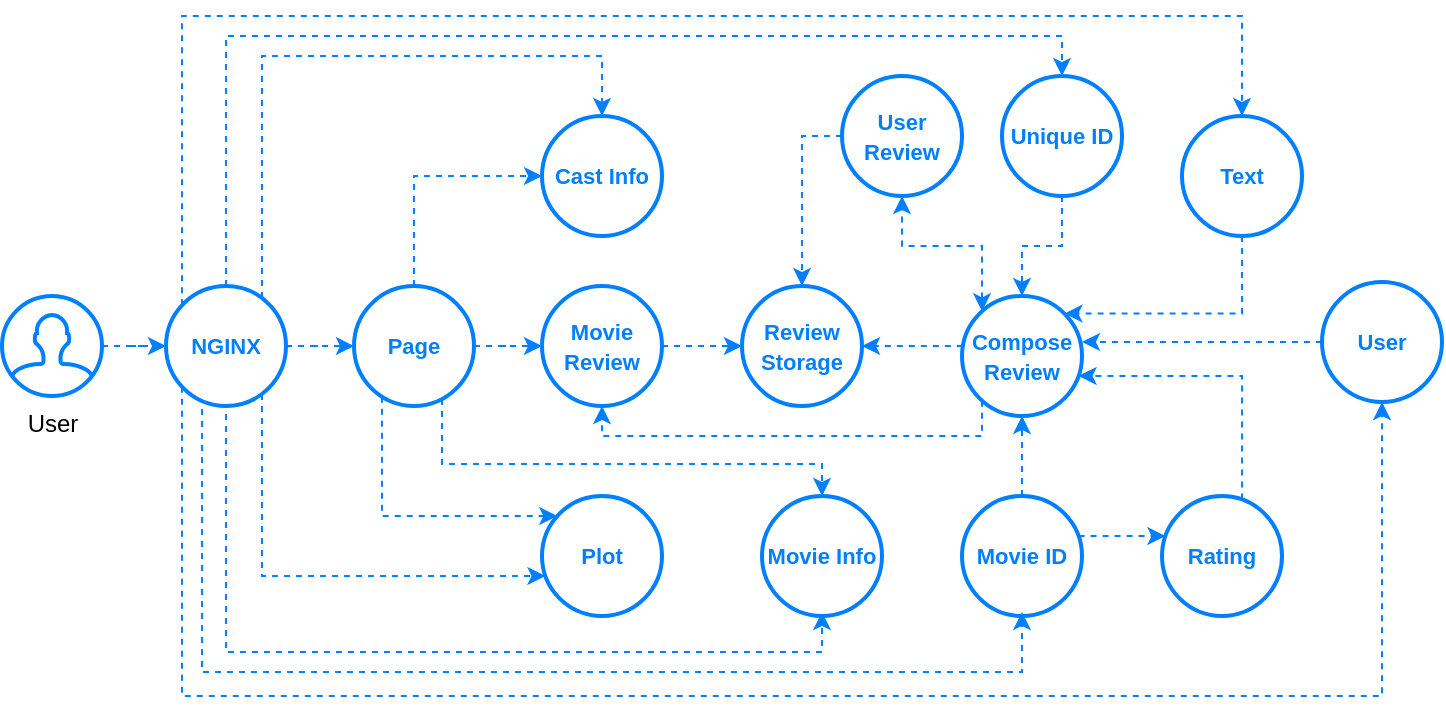 <mxfile version="14.0.4" type="github">
  <diagram id="fFLMlykMtMvEUAQZZa46" name="Page-1">
    <mxGraphModel dx="890" dy="393" grid="1" gridSize="10" guides="1" tooltips="1" connect="1" arrows="1" fold="1" page="1" pageScale="1" pageWidth="827" pageHeight="1169" math="0" shadow="0">
      <root>
        <mxCell id="0" />
        <mxCell id="1" parent="0" />
        <mxCell id="1gmpklXEuhJhRefvHGq0-20" style="edgeStyle=orthogonalEdgeStyle;rounded=0;orthogonalLoop=1;jettySize=auto;html=1;fillColor=#1ba1e2;strokeColor=#007FFF;dashed=1;" edge="1" parent="1" source="1gmpklXEuhJhRefvHGq0-1" target="1gmpklXEuhJhRefvHGq0-14">
          <mxGeometry relative="1" as="geometry" />
        </mxCell>
        <mxCell id="1gmpklXEuhJhRefvHGq0-1" value="User" style="html=1;verticalLabelPosition=bottom;align=center;labelBackgroundColor=#ffffff;verticalAlign=top;strokeWidth=2;shadow=0;dashed=0;shape=mxgraph.ios7.icons.user;strokeColor=#007FFF;" vertex="1" parent="1">
          <mxGeometry x="80" y="190" width="50" height="50" as="geometry" />
        </mxCell>
        <mxCell id="1gmpklXEuhJhRefvHGq0-26" style="edgeStyle=orthogonalEdgeStyle;rounded=0;orthogonalLoop=1;jettySize=auto;html=1;dashed=1;strokeColor=#007FFF;startArrow=none;startFill=0;" edge="1" parent="1" source="1gmpklXEuhJhRefvHGq0-3" target="1gmpklXEuhJhRefvHGq0-10">
          <mxGeometry relative="1" as="geometry">
            <mxPoint x="610" y="180" as="targetPoint" />
          </mxGeometry>
        </mxCell>
        <mxCell id="1gmpklXEuhJhRefvHGq0-3" value="&lt;span style=&quot;font-size: 11px&quot;&gt;&lt;b&gt;&lt;font color=&quot;#007fff&quot;&gt;Unique ID&lt;/font&gt;&lt;/b&gt;&lt;/span&gt;" style="ellipse;whiteSpace=wrap;html=1;aspect=fixed;strokeWidth=2;strokeColor=#007FFF;" vertex="1" parent="1">
          <mxGeometry x="580" y="80" width="60" height="60" as="geometry" />
        </mxCell>
        <mxCell id="1gmpklXEuhJhRefvHGq0-27" style="edgeStyle=orthogonalEdgeStyle;rounded=0;orthogonalLoop=1;jettySize=auto;html=1;dashed=1;strokeColor=#007FFF;startArrow=none;startFill=0;" edge="1" parent="1" source="1gmpklXEuhJhRefvHGq0-6" target="1gmpklXEuhJhRefvHGq0-10">
          <mxGeometry relative="1" as="geometry">
            <mxPoint x="600" y="280" as="targetPoint" />
          </mxGeometry>
        </mxCell>
        <mxCell id="1gmpklXEuhJhRefvHGq0-28" style="edgeStyle=orthogonalEdgeStyle;rounded=0;orthogonalLoop=1;jettySize=auto;html=1;dashed=1;strokeColor=#007FFF;" edge="1" parent="1" source="1gmpklXEuhJhRefvHGq0-6" target="1gmpklXEuhJhRefvHGq0-8">
          <mxGeometry relative="1" as="geometry">
            <mxPoint x="780" y="310" as="targetPoint" />
            <Array as="points">
              <mxPoint x="630" y="310" />
              <mxPoint x="630" y="310" />
            </Array>
          </mxGeometry>
        </mxCell>
        <mxCell id="1gmpklXEuhJhRefvHGq0-6" value="&lt;span style=&quot;font-size: 11px&quot;&gt;&lt;b&gt;&lt;font color=&quot;#007fff&quot;&gt;Movie ID&lt;/font&gt;&lt;/b&gt;&lt;/span&gt;" style="ellipse;whiteSpace=wrap;html=1;aspect=fixed;strokeWidth=2;strokeColor=#007FFF;" vertex="1" parent="1">
          <mxGeometry x="560" y="290" width="60" height="60" as="geometry" />
        </mxCell>
        <mxCell id="1gmpklXEuhJhRefvHGq0-29" style="edgeStyle=orthogonalEdgeStyle;rounded=0;orthogonalLoop=1;jettySize=auto;html=1;entryX=1;entryY=0;entryDx=0;entryDy=0;dashed=1;strokeColor=#007FFF;startArrow=none;startFill=0;" edge="1" parent="1" source="1gmpklXEuhJhRefvHGq0-7" target="1gmpklXEuhJhRefvHGq0-10">
          <mxGeometry relative="1" as="geometry">
            <Array as="points">
              <mxPoint x="700" y="199" />
            </Array>
          </mxGeometry>
        </mxCell>
        <mxCell id="1gmpklXEuhJhRefvHGq0-7" value="&lt;span style=&quot;font-size: 11px&quot;&gt;&lt;b&gt;&lt;font color=&quot;#007fff&quot;&gt;Text&lt;/font&gt;&lt;/b&gt;&lt;/span&gt;" style="ellipse;whiteSpace=wrap;html=1;aspect=fixed;strokeWidth=2;strokeColor=#007FFF;" vertex="1" parent="1">
          <mxGeometry x="670" y="100" width="60" height="60" as="geometry" />
        </mxCell>
        <mxCell id="1gmpklXEuhJhRefvHGq0-30" style="edgeStyle=orthogonalEdgeStyle;rounded=0;orthogonalLoop=1;jettySize=auto;html=1;dashed=1;strokeColor=#007FFF;" edge="1" parent="1" source="1gmpklXEuhJhRefvHGq0-8" target="1gmpklXEuhJhRefvHGq0-10">
          <mxGeometry relative="1" as="geometry">
            <Array as="points">
              <mxPoint x="700" y="230" />
            </Array>
          </mxGeometry>
        </mxCell>
        <mxCell id="1gmpklXEuhJhRefvHGq0-8" value="&lt;span style=&quot;font-size: 11px&quot;&gt;&lt;b&gt;&lt;font color=&quot;#007fff&quot;&gt;Rating&lt;/font&gt;&lt;/b&gt;&lt;/span&gt;" style="ellipse;whiteSpace=wrap;html=1;aspect=fixed;strokeWidth=2;strokeColor=#007FFF;" vertex="1" parent="1">
          <mxGeometry x="660" y="290" width="60" height="60" as="geometry" />
        </mxCell>
        <mxCell id="1gmpklXEuhJhRefvHGq0-37" style="edgeStyle=orthogonalEdgeStyle;rounded=0;orthogonalLoop=1;jettySize=auto;html=1;dashed=1;strokeColor=#007FFF;" edge="1" parent="1" source="1gmpklXEuhJhRefvHGq0-9">
          <mxGeometry relative="1" as="geometry">
            <mxPoint x="730" y="213" as="sourcePoint" />
            <mxPoint x="620" y="213" as="targetPoint" />
            <Array as="points" />
          </mxGeometry>
        </mxCell>
        <mxCell id="1gmpklXEuhJhRefvHGq0-9" value="&lt;span style=&quot;font-size: 11px&quot;&gt;&lt;b&gt;&lt;font color=&quot;#007fff&quot;&gt;User&lt;/font&gt;&lt;/b&gt;&lt;/span&gt;" style="ellipse;whiteSpace=wrap;html=1;aspect=fixed;strokeWidth=2;strokeColor=#007FFF;" vertex="1" parent="1">
          <mxGeometry x="740" y="183" width="60" height="60" as="geometry" />
        </mxCell>
        <mxCell id="1gmpklXEuhJhRefvHGq0-31" style="edgeStyle=orthogonalEdgeStyle;rounded=0;orthogonalLoop=1;jettySize=auto;html=1;dashed=1;strokeColor=#007FFF;" edge="1" parent="1" source="1gmpklXEuhJhRefvHGq0-10" target="1gmpklXEuhJhRefvHGq0-11">
          <mxGeometry relative="1" as="geometry">
            <Array as="points">
              <mxPoint x="550" y="215" />
              <mxPoint x="550" y="215" />
            </Array>
          </mxGeometry>
        </mxCell>
        <mxCell id="1gmpklXEuhJhRefvHGq0-33" style="edgeStyle=orthogonalEdgeStyle;rounded=0;orthogonalLoop=1;jettySize=auto;html=1;dashed=1;strokeColor=#007FFF;startArrow=classic;startFill=1;" edge="1" parent="1" source="1gmpklXEuhJhRefvHGq0-10" target="1gmpklXEuhJhRefvHGq0-12">
          <mxGeometry relative="1" as="geometry">
            <Array as="points">
              <mxPoint x="570" y="165" />
              <mxPoint x="530" y="165" />
            </Array>
          </mxGeometry>
        </mxCell>
        <mxCell id="1gmpklXEuhJhRefvHGq0-35" style="edgeStyle=orthogonalEdgeStyle;rounded=0;orthogonalLoop=1;jettySize=auto;html=1;dashed=1;strokeColor=#007FFF;" edge="1" parent="1" source="1gmpklXEuhJhRefvHGq0-10" target="1gmpklXEuhJhRefvHGq0-13">
          <mxGeometry relative="1" as="geometry">
            <mxPoint x="580" y="245.284" as="sourcePoint" />
            <mxPoint x="380" y="242" as="targetPoint" />
            <Array as="points">
              <mxPoint x="570" y="260" />
              <mxPoint x="380" y="260" />
            </Array>
          </mxGeometry>
        </mxCell>
        <mxCell id="1gmpklXEuhJhRefvHGq0-10" value="&lt;span style=&quot;font-size: 11px&quot;&gt;&lt;b&gt;&lt;font color=&quot;#007fff&quot;&gt;Compose Review&lt;/font&gt;&lt;/b&gt;&lt;/span&gt;" style="ellipse;whiteSpace=wrap;html=1;aspect=fixed;strokeWidth=2;strokeColor=#007FFF;" vertex="1" parent="1">
          <mxGeometry x="560" y="190" width="60" height="60" as="geometry" />
        </mxCell>
        <mxCell id="1gmpklXEuhJhRefvHGq0-11" value="&lt;font color=&quot;#007fff&quot;&gt;&lt;span style=&quot;font-size: 11px&quot;&gt;&lt;b&gt;Review Storage&lt;/b&gt;&lt;/span&gt;&lt;/font&gt;" style="ellipse;whiteSpace=wrap;html=1;aspect=fixed;strokeWidth=2;strokeColor=#007FFF;" vertex="1" parent="1">
          <mxGeometry x="450" y="185" width="60" height="60" as="geometry" />
        </mxCell>
        <mxCell id="1gmpklXEuhJhRefvHGq0-36" style="edgeStyle=orthogonalEdgeStyle;rounded=0;orthogonalLoop=1;jettySize=auto;html=1;entryX=0.5;entryY=0;entryDx=0;entryDy=0;dashed=1;strokeColor=#007FFF;" edge="1" parent="1" source="1gmpklXEuhJhRefvHGq0-12" target="1gmpklXEuhJhRefvHGq0-11">
          <mxGeometry relative="1" as="geometry">
            <Array as="points">
              <mxPoint x="480" y="110" />
            </Array>
          </mxGeometry>
        </mxCell>
        <mxCell id="1gmpklXEuhJhRefvHGq0-12" value="&lt;span style=&quot;font-size: 11px&quot;&gt;&lt;b&gt;&lt;font color=&quot;#007fff&quot;&gt;User Review&lt;/font&gt;&lt;/b&gt;&lt;/span&gt;" style="ellipse;whiteSpace=wrap;html=1;aspect=fixed;strokeWidth=2;strokeColor=#007FFF;" vertex="1" parent="1">
          <mxGeometry x="500" y="80" width="60" height="60" as="geometry" />
        </mxCell>
        <mxCell id="1gmpklXEuhJhRefvHGq0-25" style="edgeStyle=orthogonalEdgeStyle;rounded=0;orthogonalLoop=1;jettySize=auto;html=1;dashed=1;strokeColor=#007FFF;" edge="1" parent="1" source="1gmpklXEuhJhRefvHGq0-13" target="1gmpklXEuhJhRefvHGq0-11">
          <mxGeometry relative="1" as="geometry" />
        </mxCell>
        <mxCell id="1gmpklXEuhJhRefvHGq0-13" value="&lt;span style=&quot;font-size: 11px&quot;&gt;&lt;b&gt;&lt;font color=&quot;#007fff&quot;&gt;Movie Review&lt;/font&gt;&lt;/b&gt;&lt;/span&gt;" style="ellipse;whiteSpace=wrap;html=1;aspect=fixed;strokeWidth=2;strokeColor=#007FFF;" vertex="1" parent="1">
          <mxGeometry x="350" y="185" width="60" height="60" as="geometry" />
        </mxCell>
        <mxCell id="1gmpklXEuhJhRefvHGq0-21" style="edgeStyle=orthogonalEdgeStyle;rounded=0;orthogonalLoop=1;jettySize=auto;html=1;dashed=1;strokeColor=#007FFF;" edge="1" parent="1" source="1gmpklXEuhJhRefvHGq0-14" target="1gmpklXEuhJhRefvHGq0-18">
          <mxGeometry relative="1" as="geometry" />
        </mxCell>
        <mxCell id="1gmpklXEuhJhRefvHGq0-38" style="edgeStyle=orthogonalEdgeStyle;rounded=0;orthogonalLoop=1;jettySize=auto;html=1;dashed=1;strokeColor=#007FFF;" edge="1" parent="1">
          <mxGeometry relative="1" as="geometry">
            <mxPoint x="192" y="243" as="sourcePoint" />
            <mxPoint x="490" y="348" as="targetPoint" />
            <Array as="points">
              <mxPoint x="192" y="368" />
              <mxPoint x="490" y="368" />
            </Array>
          </mxGeometry>
        </mxCell>
        <mxCell id="1gmpklXEuhJhRefvHGq0-39" style="edgeStyle=orthogonalEdgeStyle;rounded=0;orthogonalLoop=1;jettySize=auto;html=1;dashed=1;strokeColor=#007FFF;" edge="1" parent="1" source="1gmpklXEuhJhRefvHGq0-14" target="1gmpklXEuhJhRefvHGq0-15">
          <mxGeometry relative="1" as="geometry">
            <Array as="points">
              <mxPoint x="210" y="70" />
              <mxPoint x="380" y="70" />
            </Array>
          </mxGeometry>
        </mxCell>
        <mxCell id="1gmpklXEuhJhRefvHGq0-40" style="edgeStyle=orthogonalEdgeStyle;rounded=0;orthogonalLoop=1;jettySize=auto;html=1;dashed=1;strokeColor=#007FFF;" edge="1" parent="1" source="1gmpklXEuhJhRefvHGq0-14" target="1gmpklXEuhJhRefvHGq0-16">
          <mxGeometry relative="1" as="geometry">
            <Array as="points">
              <mxPoint x="210" y="330" />
            </Array>
          </mxGeometry>
        </mxCell>
        <mxCell id="1gmpklXEuhJhRefvHGq0-41" style="edgeStyle=orthogonalEdgeStyle;rounded=0;orthogonalLoop=1;jettySize=auto;html=1;dashed=1;strokeColor=#007FFF;" edge="1" parent="1" source="1gmpklXEuhJhRefvHGq0-14" target="1gmpklXEuhJhRefvHGq0-9">
          <mxGeometry relative="1" as="geometry">
            <Array as="points">
              <mxPoint x="170" y="390" />
              <mxPoint x="770" y="390" />
            </Array>
          </mxGeometry>
        </mxCell>
        <mxCell id="1gmpklXEuhJhRefvHGq0-42" style="edgeStyle=orthogonalEdgeStyle;rounded=0;orthogonalLoop=1;jettySize=auto;html=1;dashed=1;strokeColor=#007FFF;" edge="1" parent="1">
          <mxGeometry relative="1" as="geometry">
            <mxPoint x="590" y="348" as="targetPoint" />
            <mxPoint x="180" y="240.495" as="sourcePoint" />
            <Array as="points">
              <mxPoint x="180" y="378" />
              <mxPoint x="590" y="378" />
            </Array>
          </mxGeometry>
        </mxCell>
        <mxCell id="1gmpklXEuhJhRefvHGq0-43" style="edgeStyle=orthogonalEdgeStyle;rounded=0;orthogonalLoop=1;jettySize=auto;html=1;dashed=1;strokeColor=#007FFF;" edge="1" parent="1" source="1gmpklXEuhJhRefvHGq0-14" target="1gmpklXEuhJhRefvHGq0-7">
          <mxGeometry relative="1" as="geometry">
            <mxPoint x="180" y="60" as="targetPoint" />
            <Array as="points">
              <mxPoint x="170" y="50" />
              <mxPoint x="700" y="50" />
            </Array>
          </mxGeometry>
        </mxCell>
        <mxCell id="1gmpklXEuhJhRefvHGq0-44" style="edgeStyle=orthogonalEdgeStyle;rounded=0;orthogonalLoop=1;jettySize=auto;html=1;dashed=1;strokeColor=#007FFF;" edge="1" parent="1" source="1gmpklXEuhJhRefvHGq0-14" target="1gmpklXEuhJhRefvHGq0-3">
          <mxGeometry relative="1" as="geometry">
            <mxPoint x="192" y="70" as="targetPoint" />
            <Array as="points">
              <mxPoint x="192" y="60" />
              <mxPoint x="610" y="60" />
            </Array>
          </mxGeometry>
        </mxCell>
        <mxCell id="1gmpklXEuhJhRefvHGq0-14" value="&lt;span style=&quot;font-size: 11px&quot;&gt;&lt;b&gt;&lt;font color=&quot;#007fff&quot;&gt;NGINX&lt;/font&gt;&lt;/b&gt;&lt;/span&gt;" style="ellipse;whiteSpace=wrap;html=1;aspect=fixed;strokeWidth=2;strokeColor=#007FFF;" vertex="1" parent="1">
          <mxGeometry x="162" y="185" width="60" height="60" as="geometry" />
        </mxCell>
        <mxCell id="1gmpklXEuhJhRefvHGq0-15" value="&lt;span style=&quot;font-size: 11px&quot;&gt;&lt;b&gt;&lt;font color=&quot;#007fff&quot;&gt;Cast Info&lt;/font&gt;&lt;/b&gt;&lt;/span&gt;" style="ellipse;whiteSpace=wrap;html=1;aspect=fixed;strokeWidth=2;strokeColor=#007FFF;" vertex="1" parent="1">
          <mxGeometry x="350" y="100" width="60" height="60" as="geometry" />
        </mxCell>
        <mxCell id="1gmpklXEuhJhRefvHGq0-16" value="&lt;span style=&quot;font-size: 11px&quot;&gt;&lt;b&gt;&lt;font color=&quot;#007fff&quot;&gt;Plot&lt;/font&gt;&lt;/b&gt;&lt;/span&gt;" style="ellipse;whiteSpace=wrap;html=1;aspect=fixed;strokeWidth=2;strokeColor=#007FFF;" vertex="1" parent="1">
          <mxGeometry x="350" y="290" width="60" height="60" as="geometry" />
        </mxCell>
        <mxCell id="1gmpklXEuhJhRefvHGq0-17" value="&lt;span style=&quot;font-size: 11px&quot;&gt;&lt;b&gt;&lt;font color=&quot;#007fff&quot;&gt;Movie Info&lt;/font&gt;&lt;/b&gt;&lt;/span&gt;" style="ellipse;whiteSpace=wrap;html=1;aspect=fixed;strokeWidth=2;strokeColor=#007FFF;" vertex="1" parent="1">
          <mxGeometry x="460" y="290" width="60" height="60" as="geometry" />
        </mxCell>
        <mxCell id="1gmpklXEuhJhRefvHGq0-22" style="edgeStyle=orthogonalEdgeStyle;rounded=0;orthogonalLoop=1;jettySize=auto;html=1;dashed=1;strokeColor=#007FFF;" edge="1" parent="1" source="1gmpklXEuhJhRefvHGq0-18" target="1gmpklXEuhJhRefvHGq0-13">
          <mxGeometry relative="1" as="geometry" />
        </mxCell>
        <mxCell id="1gmpklXEuhJhRefvHGq0-23" style="edgeStyle=orthogonalEdgeStyle;rounded=0;orthogonalLoop=1;jettySize=auto;html=1;dashed=1;strokeColor=#007FFF;" edge="1" parent="1" source="1gmpklXEuhJhRefvHGq0-18" target="1gmpklXEuhJhRefvHGq0-15">
          <mxGeometry relative="1" as="geometry">
            <Array as="points">
              <mxPoint x="286" y="130" />
            </Array>
          </mxGeometry>
        </mxCell>
        <mxCell id="1gmpklXEuhJhRefvHGq0-24" style="edgeStyle=orthogonalEdgeStyle;rounded=0;orthogonalLoop=1;jettySize=auto;html=1;dashed=1;strokeColor=#007FFF;" edge="1" parent="1" source="1gmpklXEuhJhRefvHGq0-18" target="1gmpklXEuhJhRefvHGq0-16">
          <mxGeometry relative="1" as="geometry">
            <Array as="points">
              <mxPoint x="270" y="300" />
            </Array>
          </mxGeometry>
        </mxCell>
        <mxCell id="1gmpklXEuhJhRefvHGq0-45" style="edgeStyle=orthogonalEdgeStyle;rounded=0;orthogonalLoop=1;jettySize=auto;html=1;dashed=1;startArrow=none;startFill=0;strokeColor=#007FFF;" edge="1" parent="1" source="1gmpklXEuhJhRefvHGq0-18" target="1gmpklXEuhJhRefvHGq0-17">
          <mxGeometry relative="1" as="geometry">
            <mxPoint x="300" y="245.533" as="sourcePoint" />
            <mxPoint x="490" y="294" as="targetPoint" />
            <Array as="points">
              <mxPoint x="300" y="274" />
              <mxPoint x="490" y="274" />
            </Array>
          </mxGeometry>
        </mxCell>
        <mxCell id="1gmpklXEuhJhRefvHGq0-18" value="&lt;span style=&quot;font-size: 11px&quot;&gt;&lt;b&gt;&lt;font color=&quot;#007fff&quot;&gt;Page&lt;/font&gt;&lt;/b&gt;&lt;/span&gt;" style="ellipse;whiteSpace=wrap;html=1;aspect=fixed;strokeWidth=2;strokeColor=#007FFF;" vertex="1" parent="1">
          <mxGeometry x="256" y="185" width="60" height="60" as="geometry" />
        </mxCell>
      </root>
    </mxGraphModel>
  </diagram>
</mxfile>
